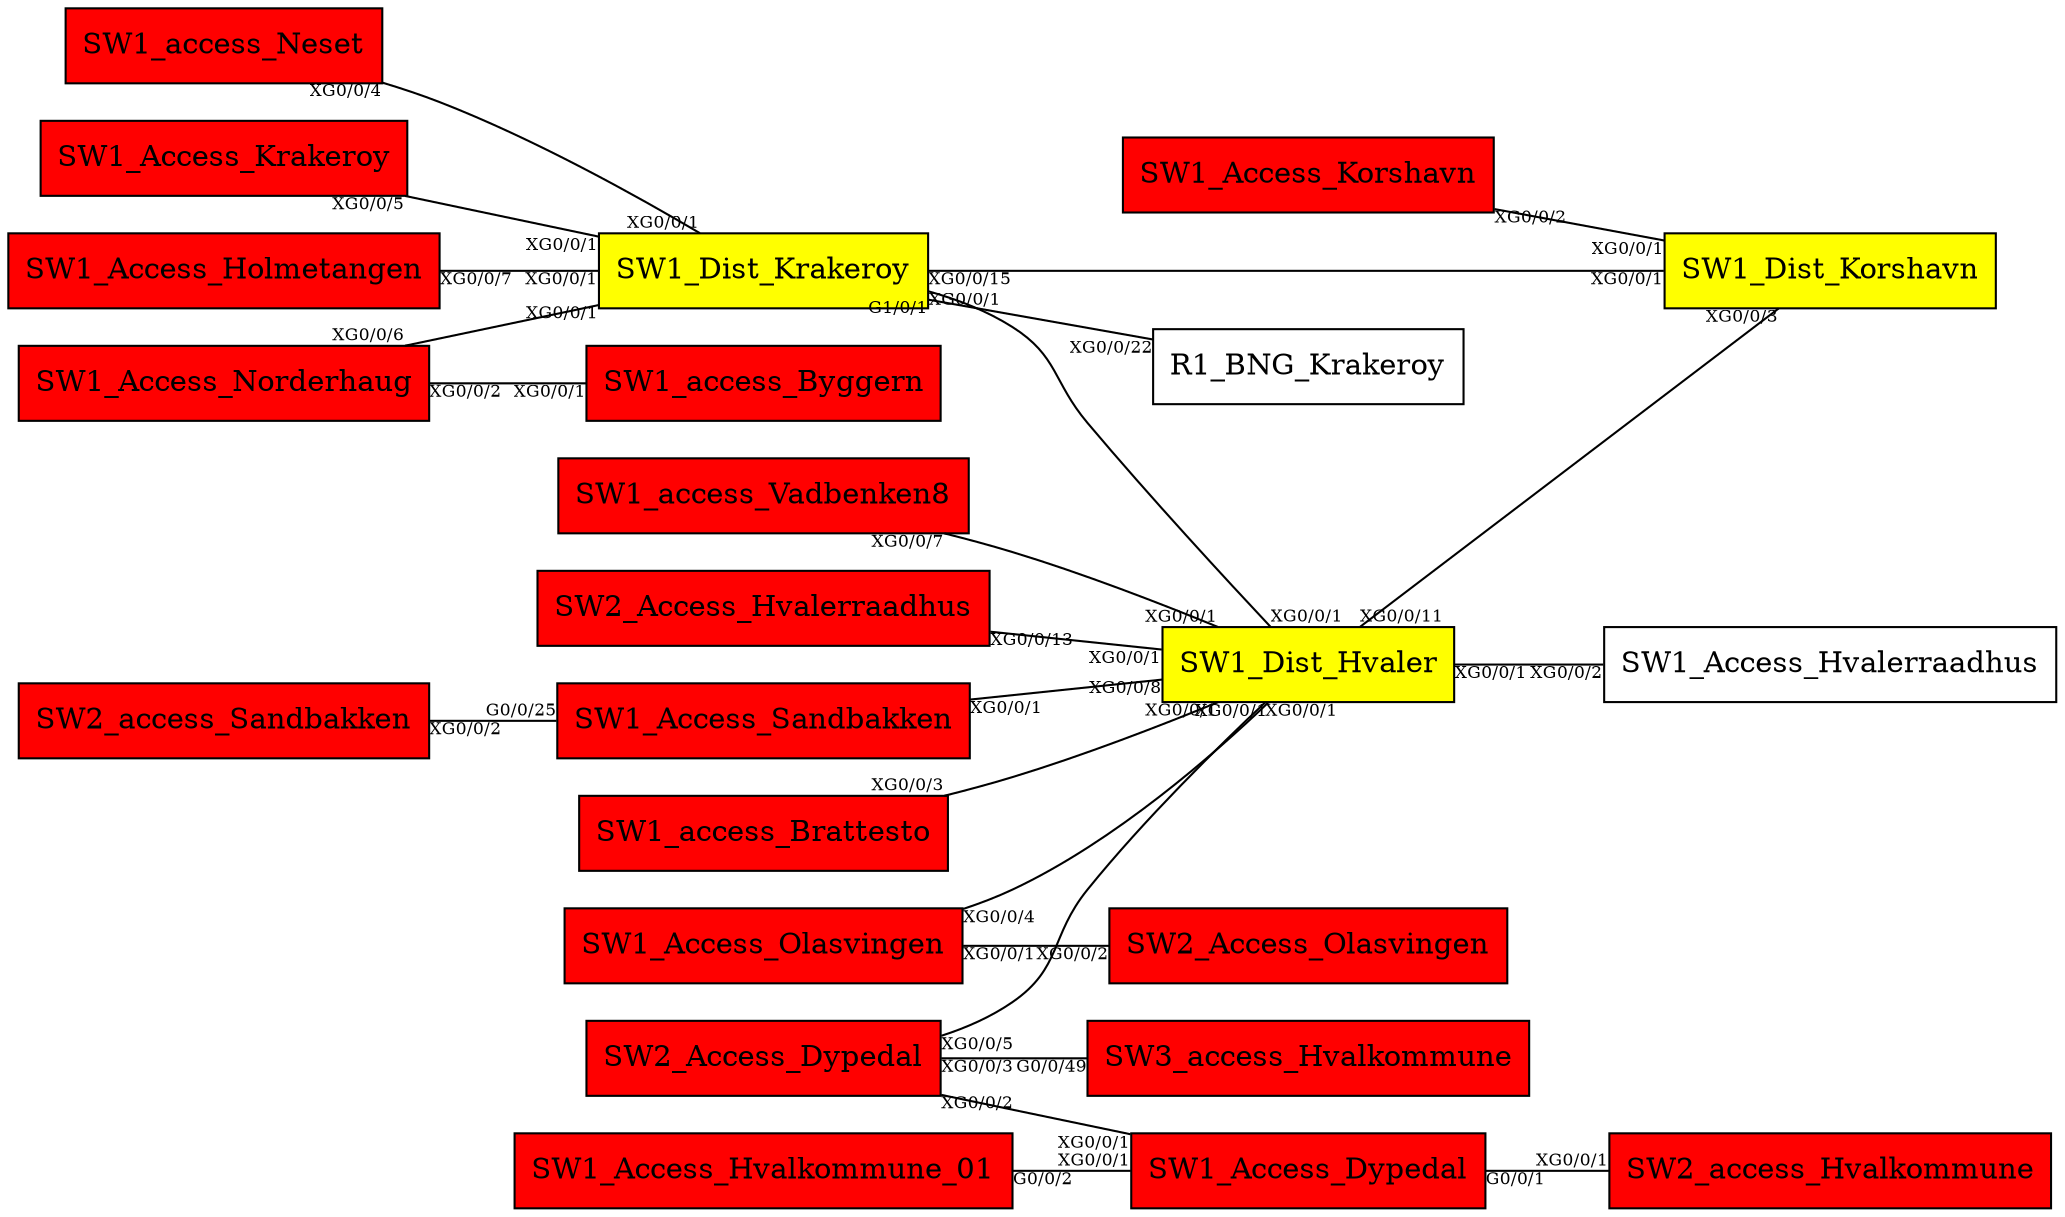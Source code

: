 strict graph {
rankdir=LR;
node [shape=box];
SW2_access_Sandbakken [style=filled, fillcolor=red];
SW1_access_Brattesto [style=filled, fillcolor=red];
SW1_Access_Sandbakken [style=filled, fillcolor=red];
SW1_access_Vadbenken8 [style=filled, fillcolor=red];
SW1_access_Neset [style=filled, fillcolor=red];
SW2_Access_Dypedal [style=filled, fillcolor=red];
SW1_Access_Krakeroy [style=filled, fillcolor=red];
SW1_Access_Olasvingen [style=filled, fillcolor=red];
SW2_Access_Olasvingen [style=filled, fillcolor=red];
SW1_Access_Norderhaug [style=filled, fillcolor=red];
SW1_Access_Korshavn [style=filled, fillcolor=red];
SW1_Access_Holmetangen [style=filled, fillcolor=red];
SW1_access_Byggern [style=filled, fillcolor=red];
SW1_Access_Hvalkommune_01 [style=filled, fillcolor=red];
SW1_Access_Dypedal [style=filled, fillcolor=red];
SW2_access_Hvalkommune [style=filled, fillcolor=red];
SW2_Access_Hvalerraadhus [style=filled, fillcolor=red];
SW3_access_Hvalkommune [style=filled, fillcolor=red];
SW1_Dist_Krakeroy [style=filled, fillcolor=yellow];
SW1_Dist_Hvaler [style=filled, fillcolor=yellow];
SW1_Dist_Krakeroy [style=filled, fillcolor=yellow];
SW1_Dist_Korshavn [style=filled, fillcolor=yellow];
SW2_access_Sandbakken [style=filled, fillcolor=red];
SW1_access_Vadbenken8 [style=filled, fillcolor=red];
SW1_access_Neset [style=filled, fillcolor=red];
SW1_access_Brattesto [style=filled, fillcolor=red];
SW2_Access_Dypedal [style=filled, fillcolor=red];
SW1_Access_Krakeroy [style=filled, fillcolor=red];
SW2_Access_Olasvingen [style=filled, fillcolor=red];
SW1_Access_Norderhaug [style=filled, fillcolor=red];
SW1_Access_Olasvingen [style=filled, fillcolor=red];
SW1_Access_Holmetangen [style=filled, fillcolor=red];
SW1_Access_Korshavn [style=filled, fillcolor=red];
SW1_access_Byggern [style=filled, fillcolor=red];
SW1_Access_Dypedal [style=filled, fillcolor=red];
SW1_Access_Hvalkommune_01 [style=filled, fillcolor=red];
SW2_access_Hvalkommune [style=filled, fillcolor=red];
SW3_access_Hvalkommune [style=filled, fillcolor=red];
SW2_Access_Hvalerraadhus [style=filled, fillcolor=red];
SW2_access_Sandbakken -- SW1_Access_Sandbakken [fontsize=8, headlabel="G0/0/25" ,taillabel="XG0/0/2"];
SW1_access_Brattesto -- SW1_Dist_Hvaler [fontsize=8, headlabel="XG0/0/1" ,taillabel="XG0/0/3"];
SW1_Access_Sandbakken -- SW1_Dist_Hvaler [fontsize=8, headlabel="XG0/0/1" ,taillabel="XG0/0/8"];
SW1_Access_Sandbakken -- SW2_access_Sandbakken [fontsize=8, headlabel="XG0/0/2" ,taillabel="G0/0/25"];
SW1_access_Vadbenken8 -- SW1_Dist_Hvaler [fontsize=8, headlabel="XG0/0/1" ,taillabel="XG0/0/7"];
SW1_access_Neset -- SW1_Dist_Krakeroy [fontsize=8, headlabel="XG0/0/1" ,taillabel="XG0/0/4"];
SW2_Access_Dypedal -- SW1_Dist_Hvaler [fontsize=8, headlabel="XG0/0/1" ,taillabel="XG0/0/5"];
SW2_Access_Dypedal -- SW1_Access_Dypedal [fontsize=8, headlabel="XG0/0/2" ,taillabel="XG0/0/1"];
SW2_Access_Dypedal -- SW3_access_Hvalkommune [fontsize=8, headlabel="XG0/0/3" ,taillabel="G0/0/49"];
SW1_Access_Krakeroy -- SW1_Dist_Krakeroy [fontsize=8, headlabel="XG0/0/1" ,taillabel="XG0/0/5"];
SW1_Access_Olasvingen -- SW1_Dist_Hvaler [fontsize=8, headlabel="XG0/0/1" ,taillabel="XG0/0/4"];
SW1_Access_Olasvingen -- SW2_Access_Olasvingen [fontsize=8, headlabel="XG0/0/2" ,taillabel="XG0/0/1"];
SW2_Access_Olasvingen -- SW1_Access_Olasvingen [fontsize=8, headlabel="XG0/0/1" ,taillabel="XG0/0/2"];
SW1_Access_Norderhaug -- SW1_Dist_Krakeroy [fontsize=8, headlabel="XG0/0/1" ,taillabel="XG0/0/6"];
SW1_Access_Norderhaug -- SW1_access_Byggern [fontsize=8, headlabel="XG0/0/2" ,taillabel="XG0/0/1"];
SW1_Access_Korshavn -- SW1_Dist_Korshavn [fontsize=8, headlabel="XG0/0/1" ,taillabel="XG0/0/2"];
SW1_Access_Holmetangen -- SW1_Dist_Krakeroy [fontsize=8, headlabel="XG0/0/1" ,taillabel="XG0/0/7"];
SW1_access_Byggern -- SW1_Access_Norderhaug [fontsize=8, headlabel="XG0/0/1" ,taillabel="XG0/0/2"];
SW1_Access_Hvalkommune_01 -- SW1_Access_Dypedal [fontsize=8, headlabel="XG0/0/1" ,taillabel="G0/0/2"];
SW1_Access_Dypedal -- SW2_access_Hvalkommune [fontsize=8, headlabel="G0/0/1" ,taillabel="XG0/0/1"];
SW1_Access_Dypedal -- SW1_Access_Hvalkommune_01 [fontsize=8, headlabel="G0/0/2" ,taillabel="XG0/0/1"];
SW1_Access_Dypedal -- SW2_Access_Dypedal [fontsize=8, headlabel="XG0/0/1" ,taillabel="XG0/0/2"];
SW2_access_Hvalkommune -- SW1_Access_Dypedal [fontsize=8, headlabel="XG0/0/1" ,taillabel="G0/0/1"];
SW2_Access_Hvalerraadhus -- SW1_Dist_Hvaler [fontsize=8, headlabel="XG0/0/1" ,taillabel="XG0/0/13"];
SW3_access_Hvalkommune -- SW2_Access_Dypedal [fontsize=8, headlabel="G0/0/49" ,taillabel="XG0/0/3"];
SW1_Dist_Krakeroy -- SW1_Dist_Hvaler [fontsize=8, headlabel="XG0/0/1" ,taillabel="XG0/0/1"];
SW1_Dist_Krakeroy -- SW1_access_Neset [fontsize=8, headlabel="XG0/0/4" ,taillabel="XG0/0/1"];
SW1_Dist_Krakeroy -- SW1_Access_Krakeroy [fontsize=8, headlabel="XG0/0/5" ,taillabel="XG0/0/1"];
SW1_Dist_Krakeroy -- SW1_Access_Norderhaug [fontsize=8, headlabel="XG0/0/6" ,taillabel="XG0/0/1"];
SW1_Dist_Krakeroy -- SW1_Access_Holmetangen [fontsize=8, headlabel="XG0/0/7" ,taillabel="XG0/0/1"];
SW1_Dist_Krakeroy -- SW1_Dist_Korshavn [fontsize=8, headlabel="XG0/0/15" ,taillabel="XG0/0/1"];
SW1_Dist_Krakeroy -- R1_BNG_Krakeroy [fontsize=8, headlabel="XG0/0/21" ,taillabel="G1/0/0"];
SW1_Dist_Krakeroy -- R1_BNG_Krakeroy [fontsize=8, headlabel="XG0/0/22" ,taillabel="G1/0/1"];
SW1_Dist_Hvaler -- SW1_Dist_Krakeroy [fontsize=8, headlabel="XG0/0/1" ,taillabel="XG0/0/1"];
SW1_Dist_Hvaler -- SW1_Access_Hvalerraadhus [fontsize=8, headlabel="XG0/0/2" ,taillabel="XG0/0/1"];
SW1_Dist_Hvaler -- SW1_access_Brattesto [fontsize=8, headlabel="XG0/0/3" ,taillabel="XG0/0/1"];
SW1_Dist_Hvaler -- SW1_Access_Olasvingen [fontsize=8, headlabel="XG0/0/4" ,taillabel="XG0/0/1"];
SW1_Dist_Hvaler -- SW2_Access_Dypedal [fontsize=8, headlabel="XG0/0/5" ,taillabel="XG0/0/1"];
SW1_Dist_Hvaler -- SW1_access_Vadbenken8 [fontsize=8, headlabel="XG0/0/7" ,taillabel="XG0/0/1"];
SW1_Dist_Hvaler -- SW1_Access_Sandbakken [fontsize=8, headlabel="XG0/0/8" ,taillabel="XG0/0/1"];
SW1_Dist_Hvaler -- SW1_Dist_Korshavn [fontsize=8, headlabel="XG0/0/11" ,taillabel="XG0/0/3"];
SW1_Dist_Hvaler -- SW2_Access_Hvalerraadhus [fontsize=8, headlabel="XG0/0/13" ,taillabel="XG0/0/1"];
SW1_Dist_Krakeroy -- SW1_Dist_Hvaler [fontsize=8, headlabel="XG0/0/1" ,taillabel="XG0/0/1"];
SW1_Dist_Krakeroy -- SW1_access_Neset [fontsize=8, headlabel="XG0/0/4" ,taillabel="XG0/0/1"];
SW1_Dist_Krakeroy -- SW1_Access_Krakeroy [fontsize=8, headlabel="XG0/0/5" ,taillabel="XG0/0/1"];
SW1_Dist_Krakeroy -- SW1_Access_Norderhaug [fontsize=8, headlabel="XG0/0/6" ,taillabel="XG0/0/1"];
SW1_Dist_Krakeroy -- SW1_Access_Holmetangen [fontsize=8, headlabel="XG0/0/7" ,taillabel="XG0/0/1"];
SW1_Dist_Krakeroy -- SW1_Dist_Korshavn [fontsize=8, headlabel="XG0/0/15" ,taillabel="XG0/0/1"];
SW1_Dist_Krakeroy -- R1_BNG_Krakeroy [fontsize=8, headlabel="XG0/0/21" ,taillabel="G1/0/0"];
SW1_Dist_Krakeroy -- R1_BNG_Krakeroy [fontsize=8, headlabel="XG0/0/22" ,taillabel="G1/0/1"];
SW1_Dist_Korshavn -- SW1_Dist_Krakeroy [fontsize=8, headlabel="XG0/0/1" ,taillabel="XG0/0/15"];
SW1_Dist_Korshavn -- SW1_Access_Korshavn [fontsize=8, headlabel="XG0/0/2" ,taillabel="XG0/0/1"];
SW1_Dist_Korshavn -- SW1_Dist_Hvaler [fontsize=8, headlabel="XG0/0/3" ,taillabel="XG0/0/11"];
SW2_access_Sandbakken -- SW1_Access_Sandbakken [fontsize=8, headlabel="G0/0/25" ,taillabel="XG0/0/2"];
SW1_access_Vadbenken8 -- SW1_Dist_Hvaler [fontsize=8, headlabel="XG0/0/1" ,taillabel="XG0/0/7"];
SW1_access_Neset -- SW1_Dist_Krakeroy [fontsize=8, headlabel="XG0/0/1" ,taillabel="XG0/0/4"];
SW1_access_Brattesto -- SW1_Dist_Hvaler [fontsize=8, headlabel="XG0/0/1" ,taillabel="XG0/0/3"];
SW2_Access_Dypedal -- SW1_Dist_Hvaler [fontsize=8, headlabel="XG0/0/1" ,taillabel="XG0/0/5"];
SW2_Access_Dypedal -- SW1_Access_Dypedal [fontsize=8, headlabel="XG0/0/2" ,taillabel="XG0/0/1"];
SW2_Access_Dypedal -- SW3_access_Hvalkommune [fontsize=8, headlabel="XG0/0/3" ,taillabel="G0/0/49"];
SW1_Access_Krakeroy -- SW1_Dist_Krakeroy [fontsize=8, headlabel="XG0/0/1" ,taillabel="XG0/0/5"];
SW2_Access_Olasvingen -- SW1_Access_Olasvingen [fontsize=8, headlabel="XG0/0/1" ,taillabel="XG0/0/2"];
SW1_Access_Norderhaug -- SW1_Dist_Krakeroy [fontsize=8, headlabel="XG0/0/1" ,taillabel="XG0/0/6"];
SW1_Access_Norderhaug -- SW1_access_Byggern [fontsize=8, headlabel="XG0/0/2" ,taillabel="XG0/0/1"];
SW1_Access_Olasvingen -- SW1_Dist_Hvaler [fontsize=8, headlabel="XG0/0/1" ,taillabel="XG0/0/4"];
SW1_Access_Olasvingen -- SW2_Access_Olasvingen [fontsize=8, headlabel="XG0/0/2" ,taillabel="XG0/0/1"];
SW1_Access_Holmetangen -- SW1_Dist_Krakeroy [fontsize=8, headlabel="XG0/0/1" ,taillabel="XG0/0/7"];
SW1_Access_Korshavn -- SW1_Dist_Korshavn [fontsize=8, headlabel="XG0/0/1" ,taillabel="XG0/0/2"];
SW1_access_Byggern -- SW1_Access_Norderhaug [fontsize=8, headlabel="XG0/0/1" ,taillabel="XG0/0/2"];
SW1_Access_Dypedal -- SW2_access_Hvalkommune [fontsize=8, headlabel="G0/0/1" ,taillabel="XG0/0/1"];
SW1_Access_Dypedal -- SW1_Access_Hvalkommune_01 [fontsize=8, headlabel="G0/0/2" ,taillabel="XG0/0/1"];
SW1_Access_Dypedal -- SW2_Access_Dypedal [fontsize=8, headlabel="XG0/0/1" ,taillabel="XG0/0/2"];
SW1_Access_Hvalkommune_01 -- SW1_Access_Dypedal [fontsize=8, headlabel="XG0/0/1" ,taillabel="G0/0/2"];
SW2_access_Hvalkommune -- SW1_Access_Dypedal [fontsize=8, headlabel="XG0/0/1" ,taillabel="G0/0/1"];
SW3_access_Hvalkommune -- SW2_Access_Dypedal [fontsize=8, headlabel="G0/0/49" ,taillabel="XG0/0/3"];
SW2_Access_Hvalerraadhus -- SW1_Dist_Hvaler [fontsize=8, headlabel="XG0/0/1" ,taillabel="XG0/0/13"];
}
